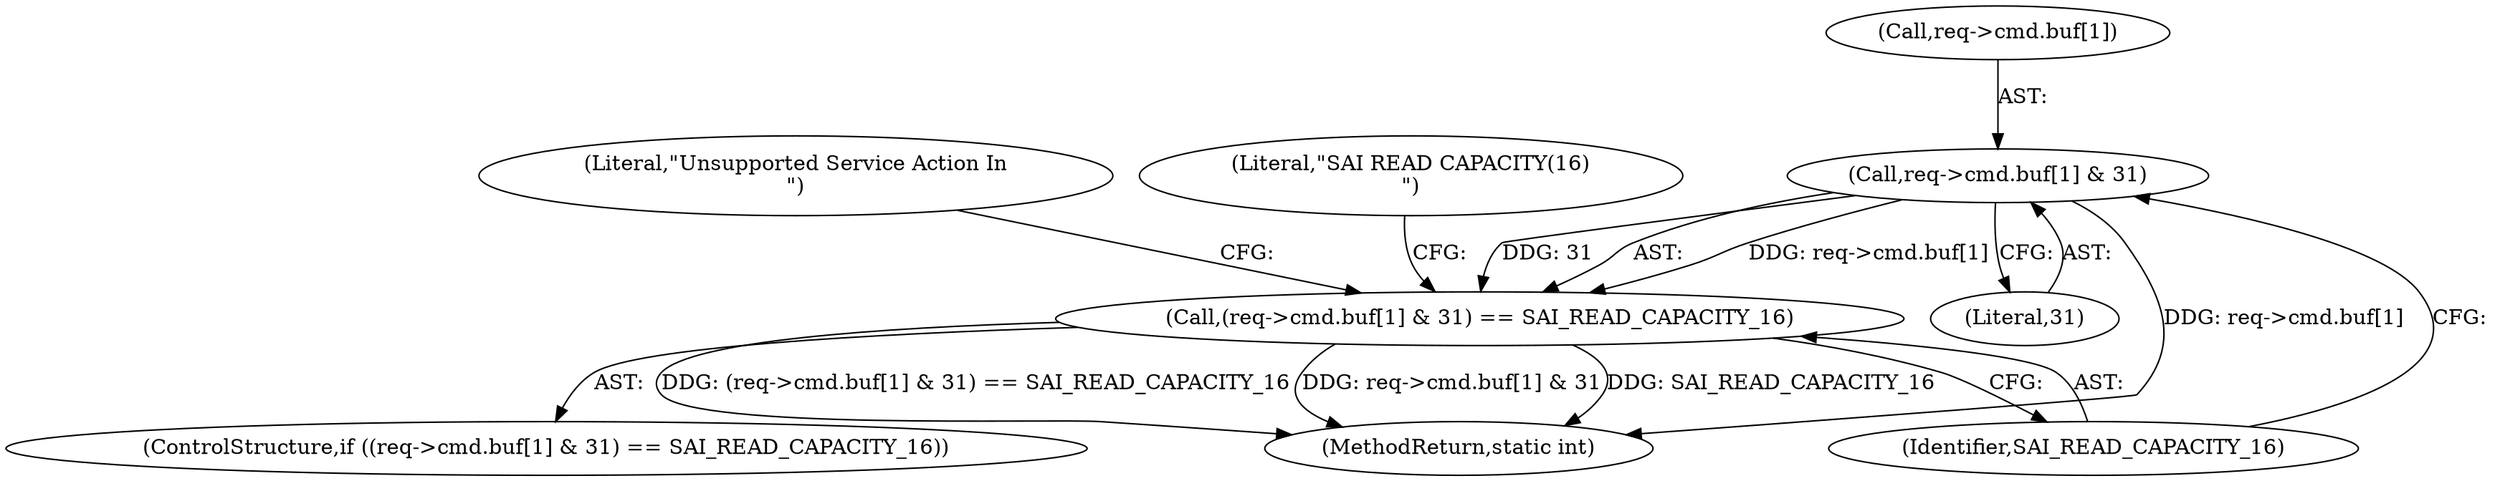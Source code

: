 digraph "0_qemu_7285477ab11831b1cf56e45878a89170dd06d9b9@array" {
"1000449" [label="(Call,req->cmd.buf[1] & 31)"];
"1000448" [label="(Call,(req->cmd.buf[1] & 31) == SAI_READ_CAPACITY_16)"];
"1000450" [label="(Call,req->cmd.buf[1])"];
"1000458" [label="(Identifier,SAI_READ_CAPACITY_16)"];
"1000625" [label="(Literal,\"Unsupported Service Action In\n\")"];
"1000448" [label="(Call,(req->cmd.buf[1] & 31) == SAI_READ_CAPACITY_16)"];
"1000682" [label="(MethodReturn,static int)"];
"1000447" [label="(ControlStructure,if ((req->cmd.buf[1] & 31) == SAI_READ_CAPACITY_16))"];
"1000461" [label="(Literal,\"SAI READ CAPACITY(16)\n\")"];
"1000449" [label="(Call,req->cmd.buf[1] & 31)"];
"1000457" [label="(Literal,31)"];
"1000449" -> "1000448"  [label="AST: "];
"1000449" -> "1000457"  [label="CFG: "];
"1000450" -> "1000449"  [label="AST: "];
"1000457" -> "1000449"  [label="AST: "];
"1000458" -> "1000449"  [label="CFG: "];
"1000449" -> "1000682"  [label="DDG: req->cmd.buf[1]"];
"1000449" -> "1000448"  [label="DDG: req->cmd.buf[1]"];
"1000449" -> "1000448"  [label="DDG: 31"];
"1000448" -> "1000447"  [label="AST: "];
"1000448" -> "1000458"  [label="CFG: "];
"1000458" -> "1000448"  [label="AST: "];
"1000461" -> "1000448"  [label="CFG: "];
"1000625" -> "1000448"  [label="CFG: "];
"1000448" -> "1000682"  [label="DDG: req->cmd.buf[1] & 31"];
"1000448" -> "1000682"  [label="DDG: SAI_READ_CAPACITY_16"];
"1000448" -> "1000682"  [label="DDG: (req->cmd.buf[1] & 31) == SAI_READ_CAPACITY_16"];
}
